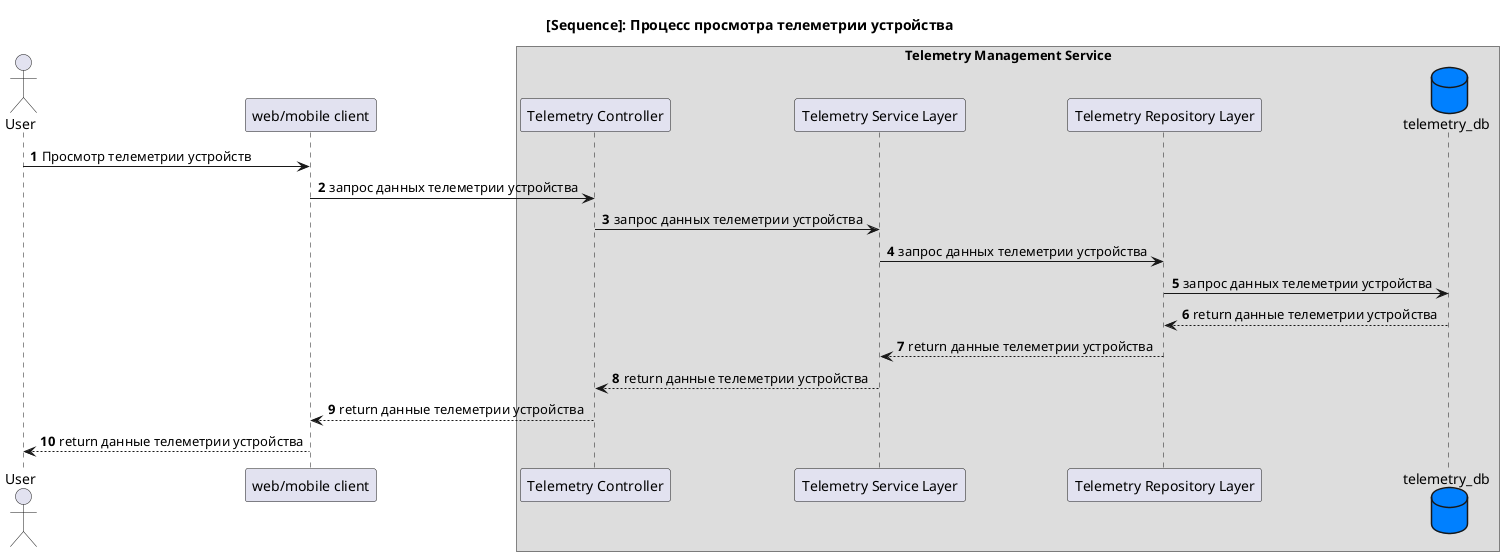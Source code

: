 @startuml
autonumber

title [Sequence]: Процесс просмотра телеметрии устройства

actor "User" as user
participant client as "web/mobile client"
box "Telemetry Management Service"
    participant TelemetryController as "Telemetry Controller"
    participant ServiceLayer as "Telemetry Service Layer"
    participant RepositoryLayer as "Telemetry Repository Layer"
    database DB as "telemetry_db" #0080ff
endbox

user -> client: Просмотр телеметрии устройств
client -> TelemetryController: запрос данных телеметрии устройства
TelemetryController -> ServiceLayer: запрос данных телеметрии устройства
ServiceLayer -> RepositoryLayer: запрос данных телеметрии устройства
RepositoryLayer -> DB: запрос данных телеметрии устройства
RepositoryLayer <-- DB: return данные телеметрии устройства
ServiceLayer <-- RepositoryLayer: return данные телеметрии устройства
TelemetryController <-- ServiceLayer: return данные телеметрии устройства
TelemetryController --> client: return данные телеметрии устройства
client --> user: return данные телеметрии устройства

@enduml